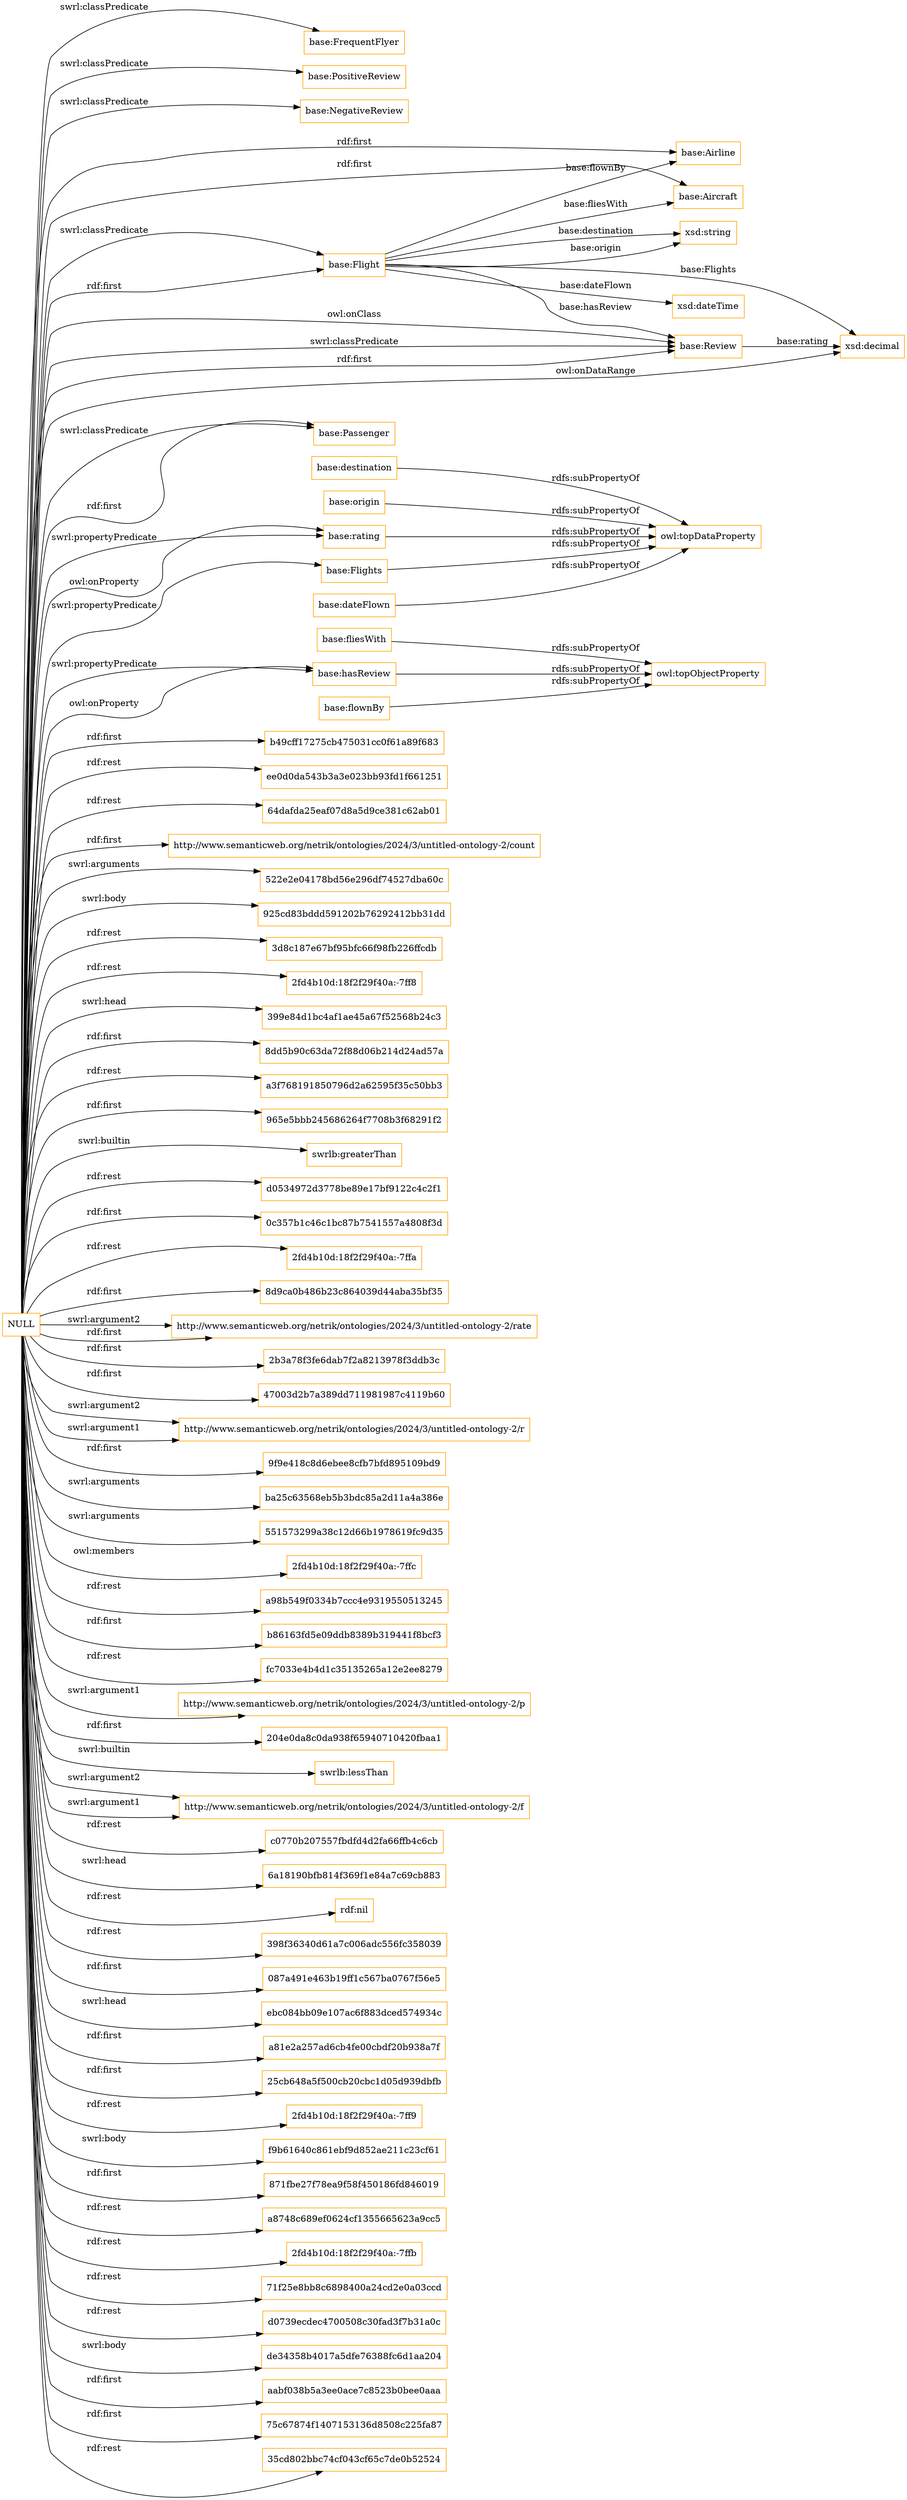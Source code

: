 digraph ar2dtool_diagram { 
rankdir=LR;
size="1501"
node [shape = rectangle, color="orange"]; "base:FrequentFlyer" "base:PositiveReview" "base:NegativeReview" "base:Aircraft" "base:Airline" "base:Passenger" "base:Review" "base:Flight" ; /*classes style*/
	"base:Flights" -> "owl:topDataProperty" [ label = "rdfs:subPropertyOf" ];
	"base:fliesWith" -> "owl:topObjectProperty" [ label = "rdfs:subPropertyOf" ];
	"base:dateFlown" -> "owl:topDataProperty" [ label = "rdfs:subPropertyOf" ];
	"base:destination" -> "owl:topDataProperty" [ label = "rdfs:subPropertyOf" ];
	"base:hasReview" -> "owl:topObjectProperty" [ label = "rdfs:subPropertyOf" ];
	"base:flownBy" -> "owl:topObjectProperty" [ label = "rdfs:subPropertyOf" ];
	"base:origin" -> "owl:topDataProperty" [ label = "rdfs:subPropertyOf" ];
	"NULL" -> "b49cff17275cb475031cc0f61a89f683" [ label = "rdf:first" ];
	"NULL" -> "ee0d0da543b3a3e023bb93fd1f661251" [ label = "rdf:rest" ];
	"NULL" -> "64dafda25eaf07d8a5d9ce381c62ab01" [ label = "rdf:rest" ];
	"NULL" -> "http://www.semanticweb.org/netrik/ontologies/2024/3/untitled-ontology-2/count" [ label = "rdf:first" ];
	"NULL" -> "522e2e04178bd56e296df74527dba60c" [ label = "swrl:arguments" ];
	"NULL" -> "925cd83bddd591202b76292412bb31dd" [ label = "swrl:body" ];
	"NULL" -> "3d8c187e67bf95bfc66f98fb226ffcdb" [ label = "rdf:rest" ];
	"NULL" -> "2fd4b10d:18f2f29f40a:-7ff8" [ label = "rdf:rest" ];
	"NULL" -> "base:Review" [ label = "owl:onClass" ];
	"NULL" -> "399e84d1bc4af1ae45a67f52568b24c3" [ label = "swrl:head" ];
	"NULL" -> "8dd5b90c63da72f88d06b214d24ad57a" [ label = "rdf:first" ];
	"NULL" -> "a3f768191850796d2a62595f35c50bb3" [ label = "rdf:rest" ];
	"NULL" -> "965e5bbb245686264f7708b3f68291f2" [ label = "rdf:first" ];
	"NULL" -> "swrlb:greaterThan" [ label = "swrl:builtin" ];
	"NULL" -> "base:NegativeReview" [ label = "swrl:classPredicate" ];
	"NULL" -> "d0534972d3778be89e17bf9122c4c2f1" [ label = "rdf:rest" ];
	"NULL" -> "0c357b1c46c1bc87b7541557a4808f3d" [ label = "rdf:first" ];
	"NULL" -> "base:Flight" [ label = "swrl:classPredicate" ];
	"NULL" -> "2fd4b10d:18f2f29f40a:-7ffa" [ label = "rdf:rest" ];
	"NULL" -> "8d9ca0b486b23c864039d44aba35bf35" [ label = "rdf:first" ];
	"NULL" -> "http://www.semanticweb.org/netrik/ontologies/2024/3/untitled-ontology-2/rate" [ label = "swrl:argument2" ];
	"NULL" -> "2b3a78f3fe6dab7f2a8213978f3ddb3c" [ label = "rdf:first" ];
	"NULL" -> "47003d2b7a389dd711981987c4119b60" [ label = "rdf:first" ];
	"NULL" -> "http://www.semanticweb.org/netrik/ontologies/2024/3/untitled-ontology-2/r" [ label = "swrl:argument2" ];
	"NULL" -> "9f9e418c8d6ebee8cfb7bfd895109bd9" [ label = "rdf:first" ];
	"NULL" -> "ba25c63568eb5b3bdc85a2d11a4a386e" [ label = "swrl:arguments" ];
	"NULL" -> "551573299a38c12d66b1978619fc9d35" [ label = "swrl:arguments" ];
	"NULL" -> "base:rating" [ label = "swrl:propertyPredicate" ];
	"NULL" -> "base:hasReview" [ label = "swrl:propertyPredicate" ];
	"NULL" -> "2fd4b10d:18f2f29f40a:-7ffc" [ label = "owl:members" ];
	"NULL" -> "base:Airline" [ label = "rdf:first" ];
	"NULL" -> "a98b549f0334b7ccc4e9319550513245" [ label = "rdf:rest" ];
	"NULL" -> "b86163fd5e09ddb8389b319441f8bcf3" [ label = "rdf:first" ];
	"NULL" -> "fc7033e4b4d1c35135265a12e2ee8279" [ label = "rdf:rest" ];
	"NULL" -> "http://www.semanticweb.org/netrik/ontologies/2024/3/untitled-ontology-2/p" [ label = "swrl:argument1" ];
	"NULL" -> "204e0da8c0da938f65940710420fbaa1" [ label = "rdf:first" ];
	"NULL" -> "swrlb:lessThan" [ label = "swrl:builtin" ];
	"NULL" -> "base:hasReview" [ label = "owl:onProperty" ];
	"NULL" -> "http://www.semanticweb.org/netrik/ontologies/2024/3/untitled-ontology-2/f" [ label = "swrl:argument2" ];
	"NULL" -> "c0770b207557fbdfd4d2fa66ffb4c6cb" [ label = "rdf:rest" ];
	"NULL" -> "6a18190bfb814f369f1e84a7c69cb883" [ label = "swrl:head" ];
	"NULL" -> "rdf:nil" [ label = "rdf:rest" ];
	"NULL" -> "398f36340d61a7c006adc556fc358039" [ label = "rdf:rest" ];
	"NULL" -> "base:Flights" [ label = "swrl:propertyPredicate" ];
	"NULL" -> "087a491e463b19ff1c567ba0767f56e5" [ label = "rdf:first" ];
	"NULL" -> "base:FrequentFlyer" [ label = "swrl:classPredicate" ];
	"NULL" -> "ebc084bb09e107ac6f883dced574934c" [ label = "swrl:head" ];
	"NULL" -> "http://www.semanticweb.org/netrik/ontologies/2024/3/untitled-ontology-2/f" [ label = "swrl:argument1" ];
	"NULL" -> "a81e2a257ad6cb4fe00cbdf20b938a7f" [ label = "rdf:first" ];
	"NULL" -> "base:Passenger" [ label = "swrl:classPredicate" ];
	"NULL" -> "base:Aircraft" [ label = "rdf:first" ];
	"NULL" -> "25cb648a5f500cb20cbc1d05d939dbfb" [ label = "rdf:first" ];
	"NULL" -> "2fd4b10d:18f2f29f40a:-7ff9" [ label = "rdf:rest" ];
	"NULL" -> "f9b61640c861ebf9d852ae211c23cf61" [ label = "swrl:body" ];
	"NULL" -> "871fbe27f78ea9f58f450186fd846019" [ label = "rdf:first" ];
	"NULL" -> "base:rating" [ label = "owl:onProperty" ];
	"NULL" -> "a8748c689ef0624cf1355665623a9cc5" [ label = "rdf:rest" ];
	"NULL" -> "2fd4b10d:18f2f29f40a:-7ffb" [ label = "rdf:rest" ];
	"NULL" -> "base:Flight" [ label = "rdf:first" ];
	"NULL" -> "base:Passenger" [ label = "rdf:first" ];
	"NULL" -> "http://www.semanticweb.org/netrik/ontologies/2024/3/untitled-ontology-2/rate" [ label = "rdf:first" ];
	"NULL" -> "71f25e8bb8c6898400a24cd2e0a03ccd" [ label = "rdf:rest" ];
	"NULL" -> "base:PositiveReview" [ label = "swrl:classPredicate" ];
	"NULL" -> "xsd:decimal" [ label = "owl:onDataRange" ];
	"NULL" -> "base:Review" [ label = "swrl:classPredicate" ];
	"NULL" -> "base:Review" [ label = "rdf:first" ];
	"NULL" -> "http://www.semanticweb.org/netrik/ontologies/2024/3/untitled-ontology-2/r" [ label = "swrl:argument1" ];
	"NULL" -> "d0739ecdec4700508c30fad3f7b31a0c" [ label = "rdf:rest" ];
	"NULL" -> "de34358b4017a5dfe76388fc6d1aa204" [ label = "swrl:body" ];
	"NULL" -> "aabf038b5a3ee0ace7c8523b0bee0aaa" [ label = "rdf:first" ];
	"NULL" -> "75c67874f1407153136d8508c225fa87" [ label = "rdf:first" ];
	"NULL" -> "35cd802bbc74cf043cf65c7de0b52524" [ label = "rdf:rest" ];
	"base:rating" -> "owl:topDataProperty" [ label = "rdfs:subPropertyOf" ];
	"base:Flight" -> "xsd:decimal" [ label = "base:Flights" ];
	"base:Flight" -> "base:Airline" [ label = "base:flownBy" ];
	"base:Flight" -> "xsd:dateTime" [ label = "base:dateFlown" ];
	"base:Flight" -> "xsd:string" [ label = "base:destination" ];
	"base:Review" -> "xsd:decimal" [ label = "base:rating" ];
	"base:Flight" -> "base:Aircraft" [ label = "base:fliesWith" ];
	"base:Flight" -> "base:Review" [ label = "base:hasReview" ];
	"base:Flight" -> "xsd:string" [ label = "base:origin" ];

}
